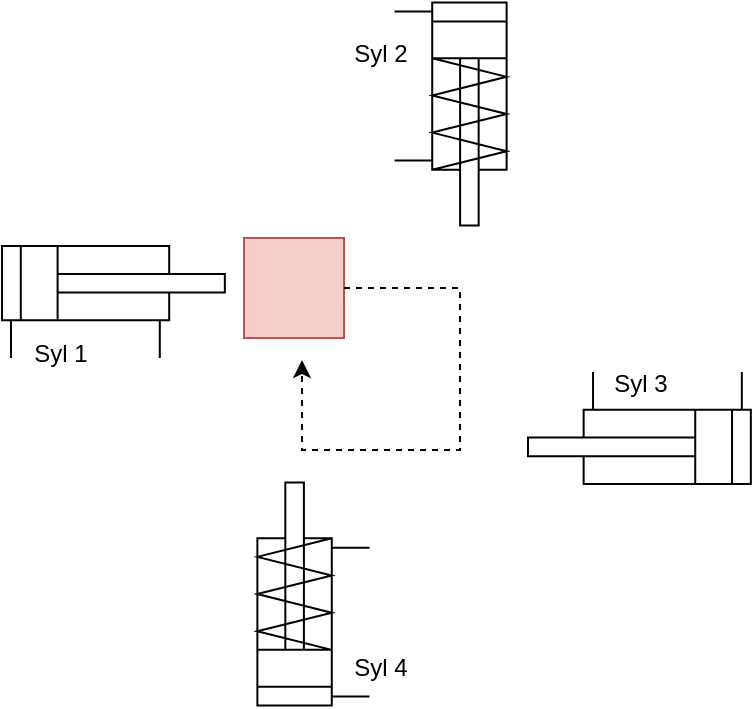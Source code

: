 <mxfile version="20.7.4" type="device"><diagram id="CkFFaTq8pukQxS9Eaz4B" name="Page-1"><mxGraphModel dx="862" dy="514" grid="0" gridSize="10" guides="1" tooltips="1" connect="1" arrows="1" fold="1" page="1" pageScale="1" pageWidth="1169" pageHeight="827" math="0" shadow="0"><root><mxCell id="0"/><mxCell id="1" parent="0"/><mxCell id="wKXp7ARuhJFSpsYp4eCa-1" value="" style="verticalLabelPosition=bottom;aspect=fixed;html=1;verticalAlign=top;fillColor=strokeColor;align=center;outlineConnect=0;shape=mxgraph.fluid_power.x11450;points=[[0.04,1,0],[0.707,1,0]]" vertex="1" parent="1"><mxGeometry x="260" y="143.96" width="111.42" height="56.04" as="geometry"/></mxCell><mxCell id="wKXp7ARuhJFSpsYp4eCa-2" value="" style="verticalLabelPosition=bottom;aspect=fixed;html=1;verticalAlign=top;fillColor=strokeColor;align=left;outlineConnect=0;shape=mxgraph.fluid_power.x11440;points=[[0.04,1,0],[0.707,1,0]];rotation=90;" vertex="1" parent="1"><mxGeometry x="428.58" y="50" width="111.42" height="56.04" as="geometry"/></mxCell><mxCell id="wKXp7ARuhJFSpsYp4eCa-3" value="" style="verticalLabelPosition=bottom;aspect=fixed;html=1;verticalAlign=top;fillColor=strokeColor;align=center;outlineConnect=0;shape=mxgraph.fluid_power.x11450;points=[[0.04,1,0],[0.707,1,0]];rotation=-180;" vertex="1" parent="1"><mxGeometry x="523" y="207.02" width="111.42" height="56.04" as="geometry"/></mxCell><mxCell id="wKXp7ARuhJFSpsYp4eCa-4" value="" style="verticalLabelPosition=bottom;aspect=fixed;html=1;verticalAlign=top;fillColor=strokeColor;align=center;outlineConnect=0;shape=mxgraph.fluid_power.x11440;points=[[0.04,1,0],[0.707,1,0]];rotation=-90;" vertex="1" parent="1"><mxGeometry x="360" y="290" width="111.42" height="56.04" as="geometry"/></mxCell><mxCell id="wKXp7ARuhJFSpsYp4eCa-5" value="" style="rounded=0;whiteSpace=wrap;html=1;fillColor=#f8cecc;strokeColor=#b85450;" vertex="1" parent="1"><mxGeometry x="381.0" y="140" width="50" height="50" as="geometry"/></mxCell><mxCell id="wKXp7ARuhJFSpsYp4eCa-6" style="edgeStyle=orthogonalEdgeStyle;rounded=0;orthogonalLoop=1;jettySize=auto;html=1;exitX=1;exitY=0.5;exitDx=0;exitDy=0;dashed=1;" edge="1" parent="1" source="wKXp7ARuhJFSpsYp4eCa-5"><mxGeometry relative="1" as="geometry"><mxPoint x="410" y="201" as="targetPoint"/><Array as="points"><mxPoint x="489" y="165"/><mxPoint x="409" y="246"/></Array></mxGeometry></mxCell><mxCell id="wKXp7ARuhJFSpsYp4eCa-8" value="Syl 3" style="text;html=1;align=center;verticalAlign=middle;resizable=0;points=[];autosize=1;strokeColor=none;fillColor=none;" vertex="1" parent="1"><mxGeometry x="556.21" y="200.0" width="45" height="26" as="geometry"/></mxCell><mxCell id="wKXp7ARuhJFSpsYp4eCa-9" value="Syl 2" style="text;html=1;align=center;verticalAlign=middle;resizable=0;points=[];autosize=1;strokeColor=none;fillColor=none;" vertex="1" parent="1"><mxGeometry x="426.42" y="35" width="45" height="26" as="geometry"/></mxCell><mxCell id="wKXp7ARuhJFSpsYp4eCa-10" value="Syl 4" style="text;html=1;align=center;verticalAlign=middle;resizable=0;points=[];autosize=1;strokeColor=none;fillColor=none;" vertex="1" parent="1"><mxGeometry x="426.42" y="342" width="45" height="26" as="geometry"/></mxCell><mxCell id="wKXp7ARuhJFSpsYp4eCa-14" value="Syl 1" style="text;html=1;align=center;verticalAlign=middle;resizable=0;points=[];autosize=1;strokeColor=none;fillColor=none;" vertex="1" parent="1"><mxGeometry x="266.0" y="184.98" width="45" height="26" as="geometry"/></mxCell></root></mxGraphModel></diagram></mxfile>